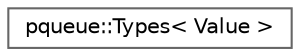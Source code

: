 digraph "类继承关系图"
{
 // LATEX_PDF_SIZE
  bgcolor="transparent";
  edge [fontname=Helvetica,fontsize=10,labelfontname=Helvetica,labelfontsize=10];
  node [fontname=Helvetica,fontsize=10,shape=box,height=0.2,width=0.4];
  rankdir="LR";
  Node0 [id="Node000000",label="pqueue::Types\< Value \>",height=0.2,width=0.4,color="grey40", fillcolor="white", style="filled",URL="$structpqueue_1_1_types.html",tooltip=" "];
}

